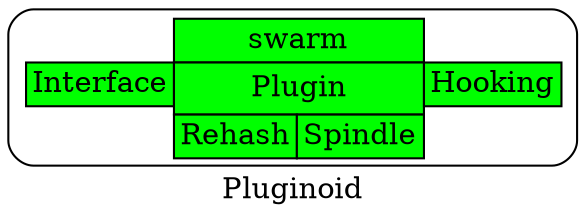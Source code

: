 digraph pluginoid {
	label="Pluginoid"
	rankdir=LR;
	node[shape=Mrecord];
	pluginoid2 [label = <<table border="0" cellspacing="0">
                    <tr><td border="0"></td><td colspan="2" border="1" bgcolor="green">swarm</td><td border="0"></td></tr>
                    <tr><td border="1" bgcolor="green">Interface</td><td colspan="2" rowspan="2" border="1" bgcolor="green">Plugin</td><td border="1" bgcolor="green">Hooking</td></tr>
                    <tr><td border="0"></td><td border="0"></td></tr>
                    <tr><td border="0"></td><td border="1" bgcolor="green">Rehash</td><td border="1" bgcolor="green">Spindle</td><td border="0"></td></tr>
                </table>>]
}
